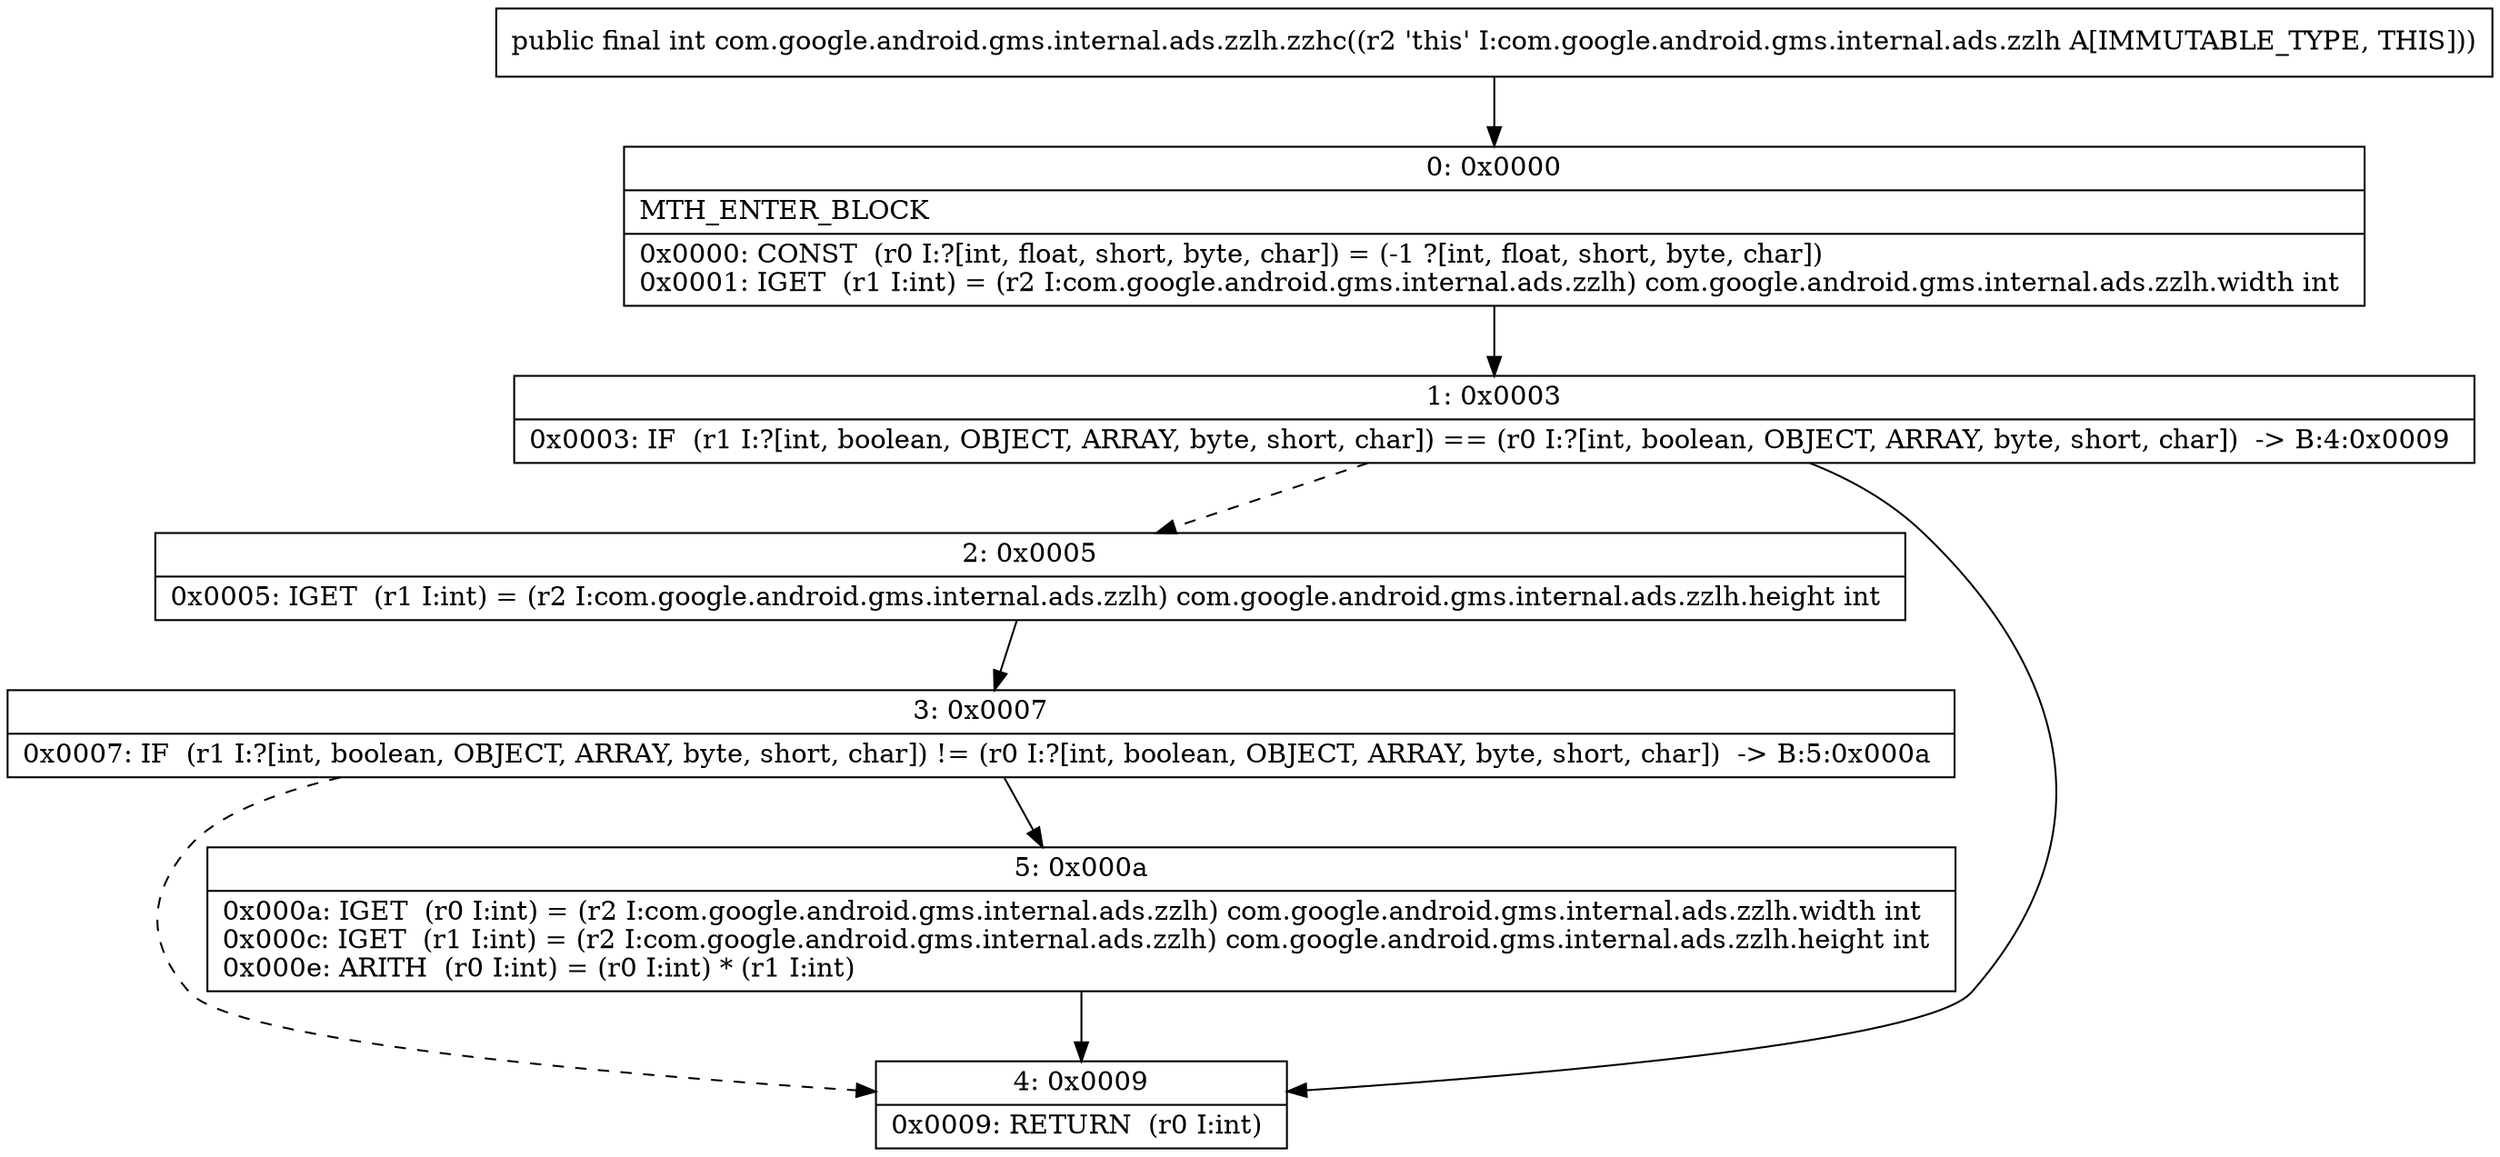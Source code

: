 digraph "CFG forcom.google.android.gms.internal.ads.zzlh.zzhc()I" {
Node_0 [shape=record,label="{0\:\ 0x0000|MTH_ENTER_BLOCK\l|0x0000: CONST  (r0 I:?[int, float, short, byte, char]) = (\-1 ?[int, float, short, byte, char]) \l0x0001: IGET  (r1 I:int) = (r2 I:com.google.android.gms.internal.ads.zzlh) com.google.android.gms.internal.ads.zzlh.width int \l}"];
Node_1 [shape=record,label="{1\:\ 0x0003|0x0003: IF  (r1 I:?[int, boolean, OBJECT, ARRAY, byte, short, char]) == (r0 I:?[int, boolean, OBJECT, ARRAY, byte, short, char])  \-\> B:4:0x0009 \l}"];
Node_2 [shape=record,label="{2\:\ 0x0005|0x0005: IGET  (r1 I:int) = (r2 I:com.google.android.gms.internal.ads.zzlh) com.google.android.gms.internal.ads.zzlh.height int \l}"];
Node_3 [shape=record,label="{3\:\ 0x0007|0x0007: IF  (r1 I:?[int, boolean, OBJECT, ARRAY, byte, short, char]) != (r0 I:?[int, boolean, OBJECT, ARRAY, byte, short, char])  \-\> B:5:0x000a \l}"];
Node_4 [shape=record,label="{4\:\ 0x0009|0x0009: RETURN  (r0 I:int) \l}"];
Node_5 [shape=record,label="{5\:\ 0x000a|0x000a: IGET  (r0 I:int) = (r2 I:com.google.android.gms.internal.ads.zzlh) com.google.android.gms.internal.ads.zzlh.width int \l0x000c: IGET  (r1 I:int) = (r2 I:com.google.android.gms.internal.ads.zzlh) com.google.android.gms.internal.ads.zzlh.height int \l0x000e: ARITH  (r0 I:int) = (r0 I:int) * (r1 I:int) \l}"];
MethodNode[shape=record,label="{public final int com.google.android.gms.internal.ads.zzlh.zzhc((r2 'this' I:com.google.android.gms.internal.ads.zzlh A[IMMUTABLE_TYPE, THIS])) }"];
MethodNode -> Node_0;
Node_0 -> Node_1;
Node_1 -> Node_2[style=dashed];
Node_1 -> Node_4;
Node_2 -> Node_3;
Node_3 -> Node_4[style=dashed];
Node_3 -> Node_5;
Node_5 -> Node_4;
}

